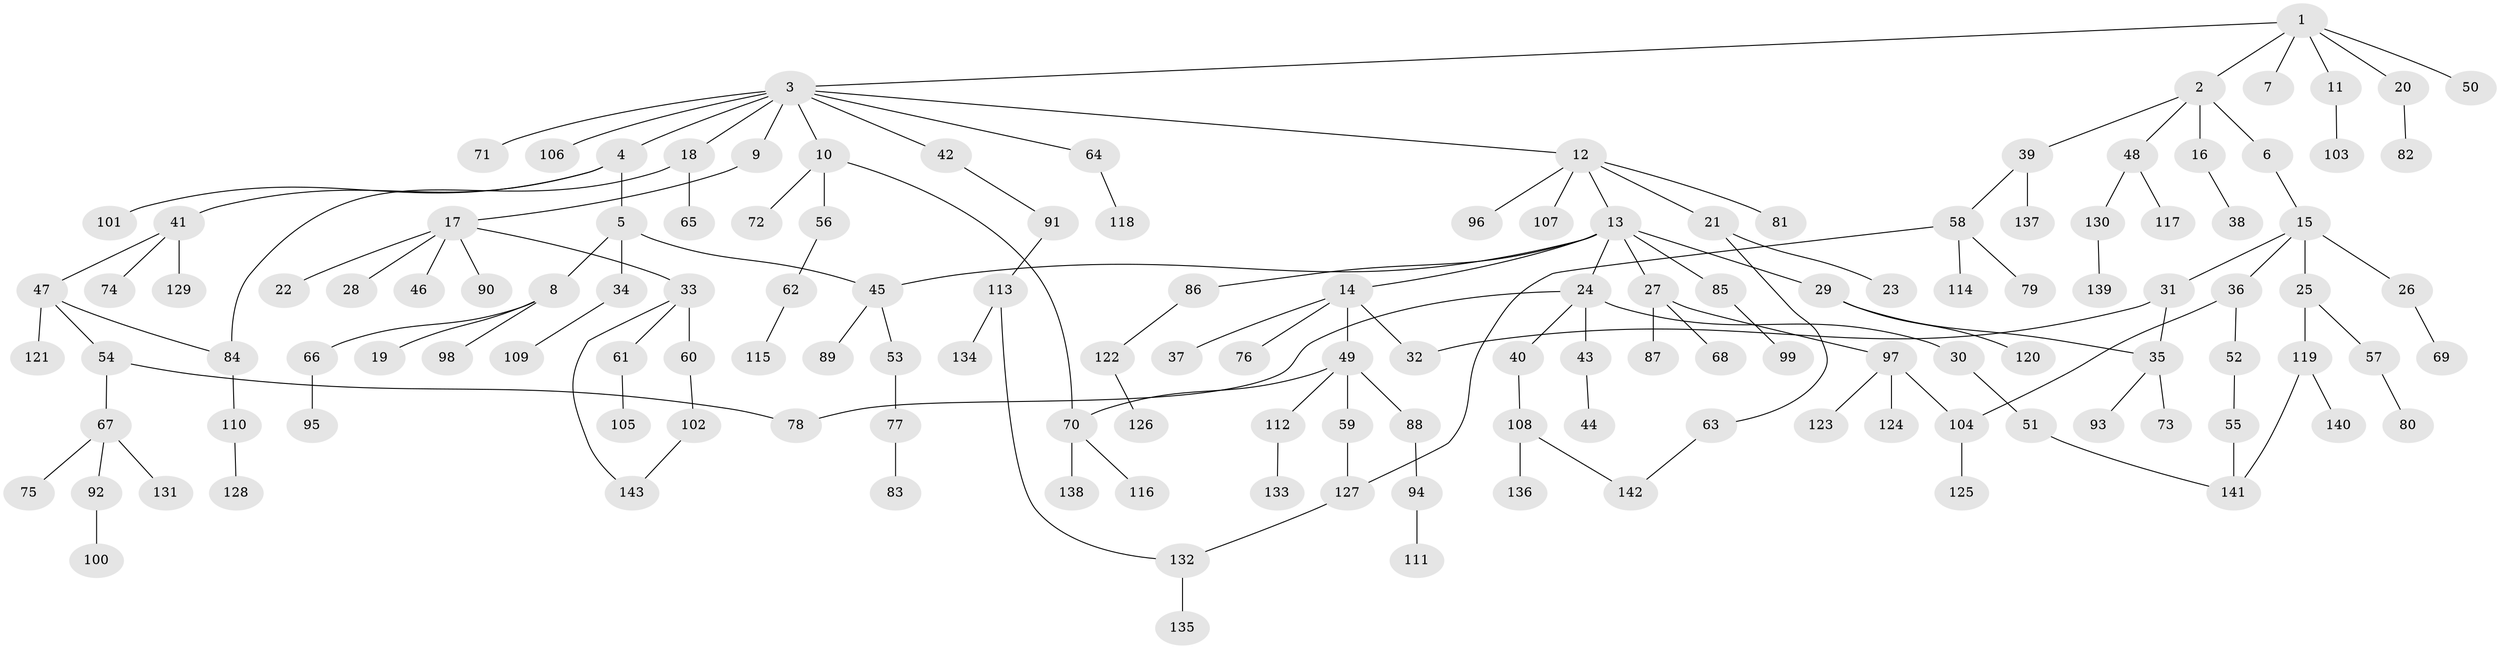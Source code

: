 // coarse degree distribution, {6: 0.02127659574468085, 10: 0.010638297872340425, 3: 0.1276595744680851, 4: 0.031914893617021274, 2: 0.18085106382978725, 1: 0.5212765957446809, 5: 0.0851063829787234, 9: 0.010638297872340425, 8: 0.010638297872340425}
// Generated by graph-tools (version 1.1) at 2025/41/03/06/25 10:41:27]
// undirected, 143 vertices, 155 edges
graph export_dot {
graph [start="1"]
  node [color=gray90,style=filled];
  1;
  2;
  3;
  4;
  5;
  6;
  7;
  8;
  9;
  10;
  11;
  12;
  13;
  14;
  15;
  16;
  17;
  18;
  19;
  20;
  21;
  22;
  23;
  24;
  25;
  26;
  27;
  28;
  29;
  30;
  31;
  32;
  33;
  34;
  35;
  36;
  37;
  38;
  39;
  40;
  41;
  42;
  43;
  44;
  45;
  46;
  47;
  48;
  49;
  50;
  51;
  52;
  53;
  54;
  55;
  56;
  57;
  58;
  59;
  60;
  61;
  62;
  63;
  64;
  65;
  66;
  67;
  68;
  69;
  70;
  71;
  72;
  73;
  74;
  75;
  76;
  77;
  78;
  79;
  80;
  81;
  82;
  83;
  84;
  85;
  86;
  87;
  88;
  89;
  90;
  91;
  92;
  93;
  94;
  95;
  96;
  97;
  98;
  99;
  100;
  101;
  102;
  103;
  104;
  105;
  106;
  107;
  108;
  109;
  110;
  111;
  112;
  113;
  114;
  115;
  116;
  117;
  118;
  119;
  120;
  121;
  122;
  123;
  124;
  125;
  126;
  127;
  128;
  129;
  130;
  131;
  132;
  133;
  134;
  135;
  136;
  137;
  138;
  139;
  140;
  141;
  142;
  143;
  1 -- 2;
  1 -- 3;
  1 -- 7;
  1 -- 11;
  1 -- 20;
  1 -- 50;
  2 -- 6;
  2 -- 16;
  2 -- 39;
  2 -- 48;
  3 -- 4;
  3 -- 9;
  3 -- 10;
  3 -- 12;
  3 -- 18;
  3 -- 42;
  3 -- 64;
  3 -- 71;
  3 -- 106;
  4 -- 5;
  4 -- 41;
  4 -- 101;
  5 -- 8;
  5 -- 34;
  5 -- 45;
  6 -- 15;
  8 -- 19;
  8 -- 66;
  8 -- 98;
  9 -- 17;
  10 -- 56;
  10 -- 70;
  10 -- 72;
  11 -- 103;
  12 -- 13;
  12 -- 21;
  12 -- 81;
  12 -- 96;
  12 -- 107;
  13 -- 14;
  13 -- 24;
  13 -- 27;
  13 -- 29;
  13 -- 45;
  13 -- 85;
  13 -- 86;
  14 -- 37;
  14 -- 49;
  14 -- 76;
  14 -- 32;
  15 -- 25;
  15 -- 26;
  15 -- 31;
  15 -- 36;
  16 -- 38;
  17 -- 22;
  17 -- 28;
  17 -- 33;
  17 -- 46;
  17 -- 90;
  18 -- 65;
  18 -- 84;
  20 -- 82;
  21 -- 23;
  21 -- 63;
  24 -- 30;
  24 -- 40;
  24 -- 43;
  24 -- 78;
  25 -- 57;
  25 -- 119;
  26 -- 69;
  27 -- 68;
  27 -- 87;
  27 -- 97;
  29 -- 120;
  29 -- 35;
  30 -- 51;
  31 -- 32;
  31 -- 35;
  33 -- 60;
  33 -- 61;
  33 -- 143;
  34 -- 109;
  35 -- 73;
  35 -- 93;
  36 -- 52;
  36 -- 104;
  39 -- 58;
  39 -- 137;
  40 -- 108;
  41 -- 47;
  41 -- 74;
  41 -- 129;
  42 -- 91;
  43 -- 44;
  45 -- 53;
  45 -- 89;
  47 -- 54;
  47 -- 84;
  47 -- 121;
  48 -- 117;
  48 -- 130;
  49 -- 59;
  49 -- 88;
  49 -- 112;
  49 -- 70;
  51 -- 141;
  52 -- 55;
  53 -- 77;
  54 -- 67;
  54 -- 78;
  55 -- 141;
  56 -- 62;
  57 -- 80;
  58 -- 79;
  58 -- 114;
  58 -- 127;
  59 -- 127;
  60 -- 102;
  61 -- 105;
  62 -- 115;
  63 -- 142;
  64 -- 118;
  66 -- 95;
  67 -- 75;
  67 -- 92;
  67 -- 131;
  70 -- 116;
  70 -- 138;
  77 -- 83;
  84 -- 110;
  85 -- 99;
  86 -- 122;
  88 -- 94;
  91 -- 113;
  92 -- 100;
  94 -- 111;
  97 -- 123;
  97 -- 124;
  97 -- 104;
  102 -- 143;
  104 -- 125;
  108 -- 136;
  108 -- 142;
  110 -- 128;
  112 -- 133;
  113 -- 134;
  113 -- 132;
  119 -- 140;
  119 -- 141;
  122 -- 126;
  127 -- 132;
  130 -- 139;
  132 -- 135;
}
